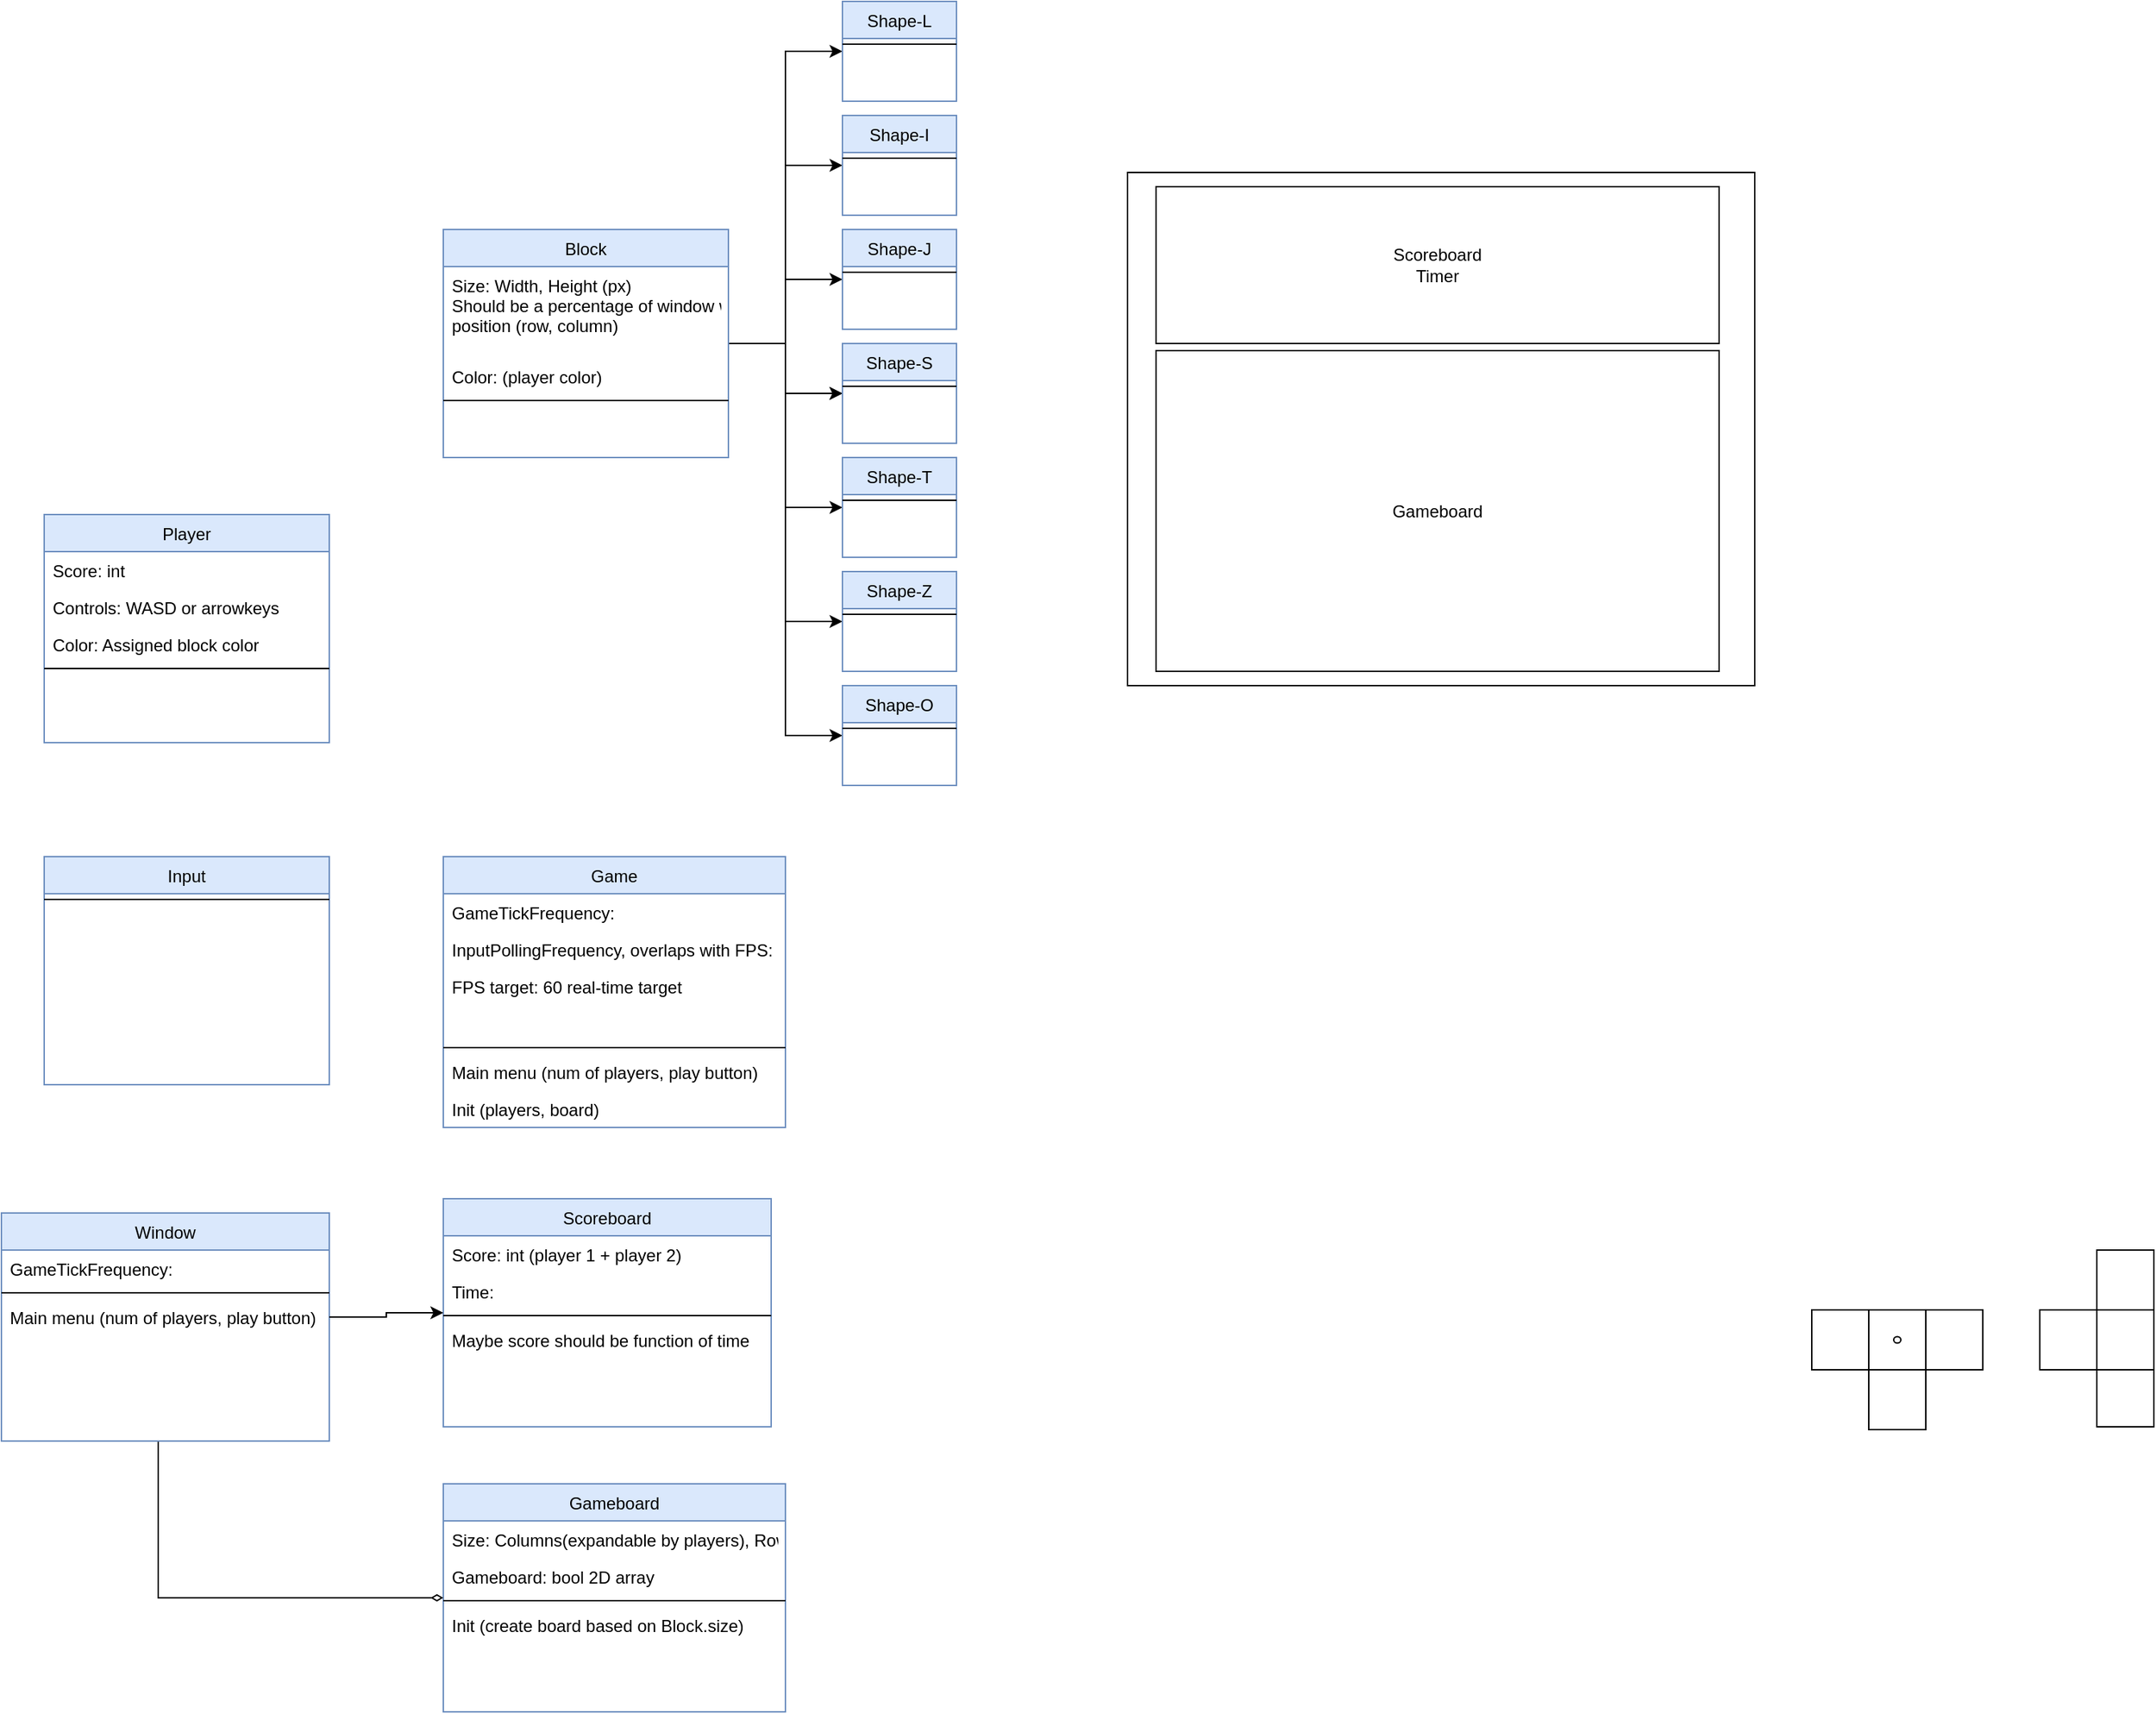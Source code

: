 <mxfile version="21.2.1" type="device">
  <diagram id="C5RBs43oDa-KdzZeNtuy" name="Page-1">
    <mxGraphModel dx="1141" dy="1890" grid="1" gridSize="10" guides="1" tooltips="1" connect="1" arrows="1" fold="1" page="1" pageScale="1" pageWidth="827" pageHeight="1169" math="0" shadow="0">
      <root>
        <mxCell id="WIyWlLk6GJQsqaUBKTNV-0" />
        <mxCell id="WIyWlLk6GJQsqaUBKTNV-1" parent="WIyWlLk6GJQsqaUBKTNV-0" />
        <mxCell id="zkfFHV4jXpPFQw0GAbJ--0" value="Gameboard" style="swimlane;fontStyle=0;align=center;verticalAlign=top;childLayout=stackLayout;horizontal=1;startSize=26;horizontalStack=0;resizeParent=1;resizeLast=0;collapsible=1;marginBottom=0;rounded=0;shadow=0;strokeWidth=1;fillColor=#dae8fc;strokeColor=#6c8ebf;glass=0;gradientColor=none;" parent="WIyWlLk6GJQsqaUBKTNV-1" vertex="1">
          <mxGeometry x="360" y="1000" width="240" height="160" as="geometry">
            <mxRectangle x="230" y="140" width="160" height="26" as="alternateBounds" />
          </mxGeometry>
        </mxCell>
        <mxCell id="zkfFHV4jXpPFQw0GAbJ--5" value="Size: Columns(expandable by players), Rows" style="text;align=left;verticalAlign=top;spacingLeft=4;spacingRight=4;overflow=hidden;rotatable=0;points=[[0,0.5],[1,0.5]];portConstraint=eastwest;" parent="zkfFHV4jXpPFQw0GAbJ--0" vertex="1">
          <mxGeometry y="26" width="240" height="26" as="geometry" />
        </mxCell>
        <mxCell id="7FVfDCS7Y6orQFp0e4l5-1" value="Gameboard: bool 2D array" style="text;align=left;verticalAlign=top;spacingLeft=4;spacingRight=4;overflow=hidden;rotatable=0;points=[[0,0.5],[1,0.5]];portConstraint=eastwest;" parent="zkfFHV4jXpPFQw0GAbJ--0" vertex="1">
          <mxGeometry y="52" width="240" height="26" as="geometry" />
        </mxCell>
        <mxCell id="zkfFHV4jXpPFQw0GAbJ--4" value="" style="line;html=1;strokeWidth=1;align=left;verticalAlign=middle;spacingTop=-1;spacingLeft=3;spacingRight=3;rotatable=0;labelPosition=right;points=[];portConstraint=eastwest;" parent="zkfFHV4jXpPFQw0GAbJ--0" vertex="1">
          <mxGeometry y="78" width="240" height="8" as="geometry" />
        </mxCell>
        <mxCell id="7FVfDCS7Y6orQFp0e4l5-12" value="Init (create board based on Block.size)" style="text;align=left;verticalAlign=top;spacingLeft=4;spacingRight=4;overflow=hidden;rotatable=0;points=[[0,0.5],[1,0.5]];portConstraint=eastwest;" parent="zkfFHV4jXpPFQw0GAbJ--0" vertex="1">
          <mxGeometry y="86" width="240" height="26" as="geometry" />
        </mxCell>
        <mxCell id="7FVfDCS7Y6orQFp0e4l5-3" value="Player" style="swimlane;fontStyle=0;align=center;verticalAlign=top;childLayout=stackLayout;horizontal=1;startSize=26;horizontalStack=0;resizeParent=1;resizeLast=0;collapsible=1;marginBottom=0;rounded=0;shadow=0;strokeWidth=1;fillColor=#dae8fc;strokeColor=#6c8ebf;" parent="WIyWlLk6GJQsqaUBKTNV-1" vertex="1">
          <mxGeometry x="80" y="320" width="200" height="160" as="geometry">
            <mxRectangle x="230" y="140" width="160" height="26" as="alternateBounds" />
          </mxGeometry>
        </mxCell>
        <mxCell id="7FVfDCS7Y6orQFp0e4l5-4" value="Score: int" style="text;align=left;verticalAlign=top;spacingLeft=4;spacingRight=4;overflow=hidden;rotatable=0;points=[[0,0.5],[1,0.5]];portConstraint=eastwest;" parent="7FVfDCS7Y6orQFp0e4l5-3" vertex="1">
          <mxGeometry y="26" width="200" height="26" as="geometry" />
        </mxCell>
        <mxCell id="7FVfDCS7Y6orQFp0e4l5-5" value="Controls: WASD or arrowkeys" style="text;align=left;verticalAlign=top;spacingLeft=4;spacingRight=4;overflow=hidden;rotatable=0;points=[[0,0.5],[1,0.5]];portConstraint=eastwest;" parent="7FVfDCS7Y6orQFp0e4l5-3" vertex="1">
          <mxGeometry y="52" width="200" height="26" as="geometry" />
        </mxCell>
        <mxCell id="7FVfDCS7Y6orQFp0e4l5-20" value="Color: Assigned block color" style="text;align=left;verticalAlign=top;spacingLeft=4;spacingRight=4;overflow=hidden;rotatable=0;points=[[0,0.5],[1,0.5]];portConstraint=eastwest;" parent="7FVfDCS7Y6orQFp0e4l5-3" vertex="1">
          <mxGeometry y="78" width="200" height="26" as="geometry" />
        </mxCell>
        <mxCell id="7FVfDCS7Y6orQFp0e4l5-7" value="" style="line;html=1;strokeWidth=1;align=left;verticalAlign=middle;spacingTop=-1;spacingLeft=3;spacingRight=3;rotatable=0;labelPosition=right;points=[];portConstraint=eastwest;" parent="7FVfDCS7Y6orQFp0e4l5-3" vertex="1">
          <mxGeometry y="104" width="200" height="8" as="geometry" />
        </mxCell>
        <mxCell id="7FVfDCS7Y6orQFp0e4l5-25" style="edgeStyle=elbowEdgeStyle;rounded=0;orthogonalLoop=1;jettySize=auto;html=1;" parent="WIyWlLk6GJQsqaUBKTNV-1" source="7FVfDCS7Y6orQFp0e4l5-8" target="7FVfDCS7Y6orQFp0e4l5-21" edge="1">
          <mxGeometry relative="1" as="geometry" />
        </mxCell>
        <mxCell id="7FVfDCS7Y6orQFp0e4l5-38" style="edgeStyle=elbowEdgeStyle;rounded=0;orthogonalLoop=1;jettySize=auto;html=1;" parent="WIyWlLk6GJQsqaUBKTNV-1" source="7FVfDCS7Y6orQFp0e4l5-8" target="7FVfDCS7Y6orQFp0e4l5-26" edge="1">
          <mxGeometry relative="1" as="geometry" />
        </mxCell>
        <mxCell id="7FVfDCS7Y6orQFp0e4l5-39" style="edgeStyle=elbowEdgeStyle;rounded=0;orthogonalLoop=1;jettySize=auto;html=1;" parent="WIyWlLk6GJQsqaUBKTNV-1" source="7FVfDCS7Y6orQFp0e4l5-8" target="7FVfDCS7Y6orQFp0e4l5-28" edge="1">
          <mxGeometry relative="1" as="geometry" />
        </mxCell>
        <mxCell id="7FVfDCS7Y6orQFp0e4l5-40" style="edgeStyle=elbowEdgeStyle;rounded=0;orthogonalLoop=1;jettySize=auto;html=1;" parent="WIyWlLk6GJQsqaUBKTNV-1" source="7FVfDCS7Y6orQFp0e4l5-8" target="7FVfDCS7Y6orQFp0e4l5-32" edge="1">
          <mxGeometry relative="1" as="geometry" />
        </mxCell>
        <mxCell id="7FVfDCS7Y6orQFp0e4l5-41" style="edgeStyle=elbowEdgeStyle;rounded=0;orthogonalLoop=1;jettySize=auto;html=1;" parent="WIyWlLk6GJQsqaUBKTNV-1" source="7FVfDCS7Y6orQFp0e4l5-8" target="7FVfDCS7Y6orQFp0e4l5-32" edge="1">
          <mxGeometry relative="1" as="geometry" />
        </mxCell>
        <mxCell id="7FVfDCS7Y6orQFp0e4l5-42" style="edgeStyle=elbowEdgeStyle;rounded=0;orthogonalLoop=1;jettySize=auto;html=1;" parent="WIyWlLk6GJQsqaUBKTNV-1" source="7FVfDCS7Y6orQFp0e4l5-8" target="7FVfDCS7Y6orQFp0e4l5-30" edge="1">
          <mxGeometry relative="1" as="geometry" />
        </mxCell>
        <mxCell id="7FVfDCS7Y6orQFp0e4l5-43" style="edgeStyle=elbowEdgeStyle;rounded=0;orthogonalLoop=1;jettySize=auto;html=1;" parent="WIyWlLk6GJQsqaUBKTNV-1" source="7FVfDCS7Y6orQFp0e4l5-8" target="7FVfDCS7Y6orQFp0e4l5-34" edge="1">
          <mxGeometry relative="1" as="geometry" />
        </mxCell>
        <mxCell id="7FVfDCS7Y6orQFp0e4l5-44" style="edgeStyle=elbowEdgeStyle;rounded=0;orthogonalLoop=1;jettySize=auto;html=1;" parent="WIyWlLk6GJQsqaUBKTNV-1" source="7FVfDCS7Y6orQFp0e4l5-8" target="7FVfDCS7Y6orQFp0e4l5-36" edge="1">
          <mxGeometry relative="1" as="geometry" />
        </mxCell>
        <mxCell id="7FVfDCS7Y6orQFp0e4l5-8" value="Block" style="swimlane;fontStyle=0;align=center;verticalAlign=top;childLayout=stackLayout;horizontal=1;startSize=26;horizontalStack=0;resizeParent=1;resizeLast=0;collapsible=1;marginBottom=0;rounded=0;shadow=0;strokeWidth=1;fillColor=#dae8fc;strokeColor=#6c8ebf;" parent="WIyWlLk6GJQsqaUBKTNV-1" vertex="1">
          <mxGeometry x="360" y="120" width="200" height="160" as="geometry">
            <mxRectangle x="230" y="140" width="160" height="26" as="alternateBounds" />
          </mxGeometry>
        </mxCell>
        <mxCell id="7FVfDCS7Y6orQFp0e4l5-9" value="Size: Width, Height (px)&#xa;Should be a percentage of window width&#xa;position (row, column)" style="text;align=left;verticalAlign=top;spacingLeft=4;spacingRight=4;overflow=hidden;rotatable=0;points=[[0,0.5],[1,0.5]];portConstraint=eastwest;" parent="7FVfDCS7Y6orQFp0e4l5-8" vertex="1">
          <mxGeometry y="26" width="200" height="64" as="geometry" />
        </mxCell>
        <mxCell id="7FVfDCS7Y6orQFp0e4l5-19" value="Color: (player color) " style="text;align=left;verticalAlign=top;spacingLeft=4;spacingRight=4;overflow=hidden;rotatable=0;points=[[0,0.5],[1,0.5]];portConstraint=eastwest;" parent="7FVfDCS7Y6orQFp0e4l5-8" vertex="1">
          <mxGeometry y="90" width="200" height="26" as="geometry" />
        </mxCell>
        <mxCell id="7FVfDCS7Y6orQFp0e4l5-11" value="" style="line;html=1;strokeWidth=1;align=left;verticalAlign=middle;spacingTop=-1;spacingLeft=3;spacingRight=3;rotatable=0;labelPosition=right;points=[];portConstraint=eastwest;" parent="7FVfDCS7Y6orQFp0e4l5-8" vertex="1">
          <mxGeometry y="116" width="200" height="8" as="geometry" />
        </mxCell>
        <mxCell id="7FVfDCS7Y6orQFp0e4l5-21" value="Shape-L" style="swimlane;fontStyle=0;align=center;verticalAlign=top;childLayout=stackLayout;horizontal=1;startSize=26;horizontalStack=0;resizeParent=1;resizeLast=0;collapsible=1;marginBottom=0;rounded=0;shadow=0;strokeWidth=1;fillColor=#dae8fc;strokeColor=#6c8ebf;" parent="WIyWlLk6GJQsqaUBKTNV-1" vertex="1">
          <mxGeometry x="640" y="-40" width="80" height="70" as="geometry">
            <mxRectangle x="230" y="140" width="160" height="26" as="alternateBounds" />
          </mxGeometry>
        </mxCell>
        <mxCell id="7FVfDCS7Y6orQFp0e4l5-24" value="" style="line;html=1;strokeWidth=1;align=left;verticalAlign=middle;spacingTop=-1;spacingLeft=3;spacingRight=3;rotatable=0;labelPosition=right;points=[];portConstraint=eastwest;" parent="7FVfDCS7Y6orQFp0e4l5-21" vertex="1">
          <mxGeometry y="26" width="80" height="8" as="geometry" />
        </mxCell>
        <mxCell id="7FVfDCS7Y6orQFp0e4l5-26" value="Shape-I" style="swimlane;fontStyle=0;align=center;verticalAlign=top;childLayout=stackLayout;horizontal=1;startSize=26;horizontalStack=0;resizeParent=1;resizeLast=0;collapsible=1;marginBottom=0;rounded=0;shadow=0;strokeWidth=1;fillColor=#dae8fc;strokeColor=#6c8ebf;" parent="WIyWlLk6GJQsqaUBKTNV-1" vertex="1">
          <mxGeometry x="640" y="40" width="80" height="70" as="geometry">
            <mxRectangle x="230" y="140" width="160" height="26" as="alternateBounds" />
          </mxGeometry>
        </mxCell>
        <mxCell id="7FVfDCS7Y6orQFp0e4l5-27" value="" style="line;html=1;strokeWidth=1;align=left;verticalAlign=middle;spacingTop=-1;spacingLeft=3;spacingRight=3;rotatable=0;labelPosition=right;points=[];portConstraint=eastwest;" parent="7FVfDCS7Y6orQFp0e4l5-26" vertex="1">
          <mxGeometry y="26" width="80" height="8" as="geometry" />
        </mxCell>
        <mxCell id="7FVfDCS7Y6orQFp0e4l5-28" value="Shape-J" style="swimlane;fontStyle=0;align=center;verticalAlign=top;childLayout=stackLayout;horizontal=1;startSize=26;horizontalStack=0;resizeParent=1;resizeLast=0;collapsible=1;marginBottom=0;rounded=0;shadow=0;strokeWidth=1;fillColor=#dae8fc;strokeColor=#6c8ebf;" parent="WIyWlLk6GJQsqaUBKTNV-1" vertex="1">
          <mxGeometry x="640" y="120" width="80" height="70" as="geometry">
            <mxRectangle x="230" y="140" width="160" height="26" as="alternateBounds" />
          </mxGeometry>
        </mxCell>
        <mxCell id="7FVfDCS7Y6orQFp0e4l5-29" value="" style="line;html=1;strokeWidth=1;align=left;verticalAlign=middle;spacingTop=-1;spacingLeft=3;spacingRight=3;rotatable=0;labelPosition=right;points=[];portConstraint=eastwest;" parent="7FVfDCS7Y6orQFp0e4l5-28" vertex="1">
          <mxGeometry y="26" width="80" height="8" as="geometry" />
        </mxCell>
        <mxCell id="7FVfDCS7Y6orQFp0e4l5-30" value="Shape-T" style="swimlane;fontStyle=0;align=center;verticalAlign=top;childLayout=stackLayout;horizontal=1;startSize=26;horizontalStack=0;resizeParent=1;resizeLast=0;collapsible=1;marginBottom=0;rounded=0;shadow=0;strokeWidth=1;fillColor=#dae8fc;strokeColor=#6c8ebf;" parent="WIyWlLk6GJQsqaUBKTNV-1" vertex="1">
          <mxGeometry x="640" y="280" width="80" height="70" as="geometry">
            <mxRectangle x="230" y="140" width="160" height="26" as="alternateBounds" />
          </mxGeometry>
        </mxCell>
        <mxCell id="7FVfDCS7Y6orQFp0e4l5-31" value="" style="line;html=1;strokeWidth=1;align=left;verticalAlign=middle;spacingTop=-1;spacingLeft=3;spacingRight=3;rotatable=0;labelPosition=right;points=[];portConstraint=eastwest;" parent="7FVfDCS7Y6orQFp0e4l5-30" vertex="1">
          <mxGeometry y="26" width="80" height="8" as="geometry" />
        </mxCell>
        <mxCell id="7FVfDCS7Y6orQFp0e4l5-32" value="Shape-S" style="swimlane;fontStyle=0;align=center;verticalAlign=top;childLayout=stackLayout;horizontal=1;startSize=26;horizontalStack=0;resizeParent=1;resizeLast=0;collapsible=1;marginBottom=0;rounded=0;shadow=0;strokeWidth=1;fillColor=#dae8fc;strokeColor=#6c8ebf;" parent="WIyWlLk6GJQsqaUBKTNV-1" vertex="1">
          <mxGeometry x="640" y="200" width="80" height="70" as="geometry">
            <mxRectangle x="230" y="140" width="160" height="26" as="alternateBounds" />
          </mxGeometry>
        </mxCell>
        <mxCell id="7FVfDCS7Y6orQFp0e4l5-33" value="" style="line;html=1;strokeWidth=1;align=left;verticalAlign=middle;spacingTop=-1;spacingLeft=3;spacingRight=3;rotatable=0;labelPosition=right;points=[];portConstraint=eastwest;" parent="7FVfDCS7Y6orQFp0e4l5-32" vertex="1">
          <mxGeometry y="26" width="80" height="8" as="geometry" />
        </mxCell>
        <mxCell id="7FVfDCS7Y6orQFp0e4l5-34" value="Shape-Z" style="swimlane;fontStyle=0;align=center;verticalAlign=top;childLayout=stackLayout;horizontal=1;startSize=26;horizontalStack=0;resizeParent=1;resizeLast=0;collapsible=1;marginBottom=0;rounded=0;shadow=0;strokeWidth=1;fillColor=#dae8fc;strokeColor=#6c8ebf;" parent="WIyWlLk6GJQsqaUBKTNV-1" vertex="1">
          <mxGeometry x="640" y="360" width="80" height="70" as="geometry">
            <mxRectangle x="230" y="140" width="160" height="26" as="alternateBounds" />
          </mxGeometry>
        </mxCell>
        <mxCell id="7FVfDCS7Y6orQFp0e4l5-35" value="" style="line;html=1;strokeWidth=1;align=left;verticalAlign=middle;spacingTop=-1;spacingLeft=3;spacingRight=3;rotatable=0;labelPosition=right;points=[];portConstraint=eastwest;" parent="7FVfDCS7Y6orQFp0e4l5-34" vertex="1">
          <mxGeometry y="26" width="80" height="8" as="geometry" />
        </mxCell>
        <mxCell id="7FVfDCS7Y6orQFp0e4l5-36" value="Shape-O" style="swimlane;fontStyle=0;align=center;verticalAlign=top;childLayout=stackLayout;horizontal=1;startSize=26;horizontalStack=0;resizeParent=1;resizeLast=0;collapsible=1;marginBottom=0;rounded=0;shadow=0;strokeWidth=1;fillColor=#dae8fc;strokeColor=#6c8ebf;" parent="WIyWlLk6GJQsqaUBKTNV-1" vertex="1">
          <mxGeometry x="640" y="440" width="80" height="70" as="geometry">
            <mxRectangle x="230" y="140" width="160" height="26" as="alternateBounds" />
          </mxGeometry>
        </mxCell>
        <mxCell id="7FVfDCS7Y6orQFp0e4l5-37" value="" style="line;html=1;strokeWidth=1;align=left;verticalAlign=middle;spacingTop=-1;spacingLeft=3;spacingRight=3;rotatable=0;labelPosition=right;points=[];portConstraint=eastwest;" parent="7FVfDCS7Y6orQFp0e4l5-36" vertex="1">
          <mxGeometry y="26" width="80" height="8" as="geometry" />
        </mxCell>
        <mxCell id="7FVfDCS7Y6orQFp0e4l5-46" value="Scoreboard" style="swimlane;fontStyle=0;align=center;verticalAlign=top;childLayout=stackLayout;horizontal=1;startSize=26;horizontalStack=0;resizeParent=1;resizeLast=0;collapsible=1;marginBottom=0;rounded=0;shadow=0;strokeWidth=1;fillColor=#dae8fc;strokeColor=#6c8ebf;" parent="WIyWlLk6GJQsqaUBKTNV-1" vertex="1">
          <mxGeometry x="360" y="800" width="230" height="160" as="geometry">
            <mxRectangle x="230" y="140" width="160" height="26" as="alternateBounds" />
          </mxGeometry>
        </mxCell>
        <mxCell id="7FVfDCS7Y6orQFp0e4l5-48" value="Score: int (player 1 + player 2)" style="text;align=left;verticalAlign=top;spacingLeft=4;spacingRight=4;overflow=hidden;rotatable=0;points=[[0,0.5],[1,0.5]];portConstraint=eastwest;" parent="7FVfDCS7Y6orQFp0e4l5-46" vertex="1">
          <mxGeometry y="26" width="230" height="26" as="geometry" />
        </mxCell>
        <mxCell id="7FVfDCS7Y6orQFp0e4l5-50" value="Time: " style="text;align=left;verticalAlign=top;spacingLeft=4;spacingRight=4;overflow=hidden;rotatable=0;points=[[0,0.5],[1,0.5]];portConstraint=eastwest;" parent="7FVfDCS7Y6orQFp0e4l5-46" vertex="1">
          <mxGeometry y="52" width="230" height="26" as="geometry" />
        </mxCell>
        <mxCell id="7FVfDCS7Y6orQFp0e4l5-49" value="" style="line;html=1;strokeWidth=1;align=left;verticalAlign=middle;spacingTop=-1;spacingLeft=3;spacingRight=3;rotatable=0;labelPosition=right;points=[];portConstraint=eastwest;" parent="7FVfDCS7Y6orQFp0e4l5-46" vertex="1">
          <mxGeometry y="78" width="230" height="8" as="geometry" />
        </mxCell>
        <mxCell id="7FVfDCS7Y6orQFp0e4l5-51" value="Maybe score should be function of time" style="text;align=left;verticalAlign=top;spacingLeft=4;spacingRight=4;overflow=hidden;rotatable=0;points=[[0,0.5],[1,0.5]];portConstraint=eastwest;" parent="7FVfDCS7Y6orQFp0e4l5-46" vertex="1">
          <mxGeometry y="86" width="230" height="24" as="geometry" />
        </mxCell>
        <mxCell id="7FVfDCS7Y6orQFp0e4l5-52" value="Input" style="swimlane;fontStyle=0;align=center;verticalAlign=top;childLayout=stackLayout;horizontal=1;startSize=26;horizontalStack=0;resizeParent=1;resizeLast=0;collapsible=1;marginBottom=0;rounded=0;shadow=0;strokeWidth=1;fillColor=#dae8fc;strokeColor=#6c8ebf;" parent="WIyWlLk6GJQsqaUBKTNV-1" vertex="1">
          <mxGeometry x="80" y="560" width="200" height="160" as="geometry">
            <mxRectangle x="230" y="140" width="160" height="26" as="alternateBounds" />
          </mxGeometry>
        </mxCell>
        <mxCell id="7FVfDCS7Y6orQFp0e4l5-56" value="" style="line;html=1;strokeWidth=1;align=left;verticalAlign=middle;spacingTop=-1;spacingLeft=3;spacingRight=3;rotatable=0;labelPosition=right;points=[];portConstraint=eastwest;" parent="7FVfDCS7Y6orQFp0e4l5-52" vertex="1">
          <mxGeometry y="26" width="200" height="8" as="geometry" />
        </mxCell>
        <mxCell id="7FVfDCS7Y6orQFp0e4l5-58" value="Game" style="swimlane;fontStyle=0;align=center;verticalAlign=top;childLayout=stackLayout;horizontal=1;startSize=26;horizontalStack=0;resizeParent=1;resizeLast=0;collapsible=1;marginBottom=0;rounded=0;shadow=0;strokeWidth=1;fillColor=#dae8fc;strokeColor=#6c8ebf;glass=0;gradientColor=none;" parent="WIyWlLk6GJQsqaUBKTNV-1" vertex="1">
          <mxGeometry x="360" y="560" width="240" height="190" as="geometry">
            <mxRectangle x="230" y="140" width="160" height="26" as="alternateBounds" />
          </mxGeometry>
        </mxCell>
        <mxCell id="7FVfDCS7Y6orQFp0e4l5-63" value="GameTickFrequency:" style="text;align=left;verticalAlign=top;spacingLeft=4;spacingRight=4;overflow=hidden;rotatable=0;points=[[0,0.5],[1,0.5]];portConstraint=eastwest;" parent="7FVfDCS7Y6orQFp0e4l5-58" vertex="1">
          <mxGeometry y="26" width="240" height="26" as="geometry" />
        </mxCell>
        <mxCell id="7FVfDCS7Y6orQFp0e4l5-64" value="InputPollingFrequency, overlaps with FPS:" style="text;align=left;verticalAlign=top;spacingLeft=4;spacingRight=4;overflow=hidden;rotatable=0;points=[[0,0.5],[1,0.5]];portConstraint=eastwest;" parent="7FVfDCS7Y6orQFp0e4l5-58" vertex="1">
          <mxGeometry y="52" width="240" height="26" as="geometry" />
        </mxCell>
        <mxCell id="7FVfDCS7Y6orQFp0e4l5-65" value="FPS target: 60 real-time target" style="text;align=left;verticalAlign=top;spacingLeft=4;spacingRight=4;overflow=hidden;rotatable=0;points=[[0,0.5],[1,0.5]];portConstraint=eastwest;" parent="7FVfDCS7Y6orQFp0e4l5-58" vertex="1">
          <mxGeometry y="78" width="240" height="52" as="geometry" />
        </mxCell>
        <mxCell id="7FVfDCS7Y6orQFp0e4l5-61" value="" style="line;html=1;strokeWidth=1;align=left;verticalAlign=middle;spacingTop=-1;spacingLeft=3;spacingRight=3;rotatable=0;labelPosition=right;points=[];portConstraint=eastwest;" parent="7FVfDCS7Y6orQFp0e4l5-58" vertex="1">
          <mxGeometry y="130" width="240" height="8" as="geometry" />
        </mxCell>
        <mxCell id="ku6lm2AEFOz_JsCnCrfo-0" value="Main menu (num of players, play button)" style="text;align=left;verticalAlign=top;spacingLeft=4;spacingRight=4;overflow=hidden;rotatable=0;points=[[0,0.5],[1,0.5]];portConstraint=eastwest;" parent="7FVfDCS7Y6orQFp0e4l5-58" vertex="1">
          <mxGeometry y="138" width="240" height="26" as="geometry" />
        </mxCell>
        <mxCell id="7FVfDCS7Y6orQFp0e4l5-62" value="Init (players, board)" style="text;align=left;verticalAlign=top;spacingLeft=4;spacingRight=4;overflow=hidden;rotatable=0;points=[[0,0.5],[1,0.5]];portConstraint=eastwest;" parent="7FVfDCS7Y6orQFp0e4l5-58" vertex="1">
          <mxGeometry y="164" width="240" height="26" as="geometry" />
        </mxCell>
        <mxCell id="ku6lm2AEFOz_JsCnCrfo-9" style="edgeStyle=orthogonalEdgeStyle;rounded=0;orthogonalLoop=1;jettySize=auto;html=1;endArrow=diamondThin;endFill=0;" parent="WIyWlLk6GJQsqaUBKTNV-1" source="ku6lm2AEFOz_JsCnCrfo-1" target="zkfFHV4jXpPFQw0GAbJ--0" edge="1">
          <mxGeometry relative="1" as="geometry">
            <Array as="points">
              <mxPoint x="160" y="1080" />
            </Array>
          </mxGeometry>
        </mxCell>
        <mxCell id="ku6lm2AEFOz_JsCnCrfo-1" value="Window" style="swimlane;fontStyle=0;align=center;verticalAlign=top;childLayout=stackLayout;horizontal=1;startSize=26;horizontalStack=0;resizeParent=1;resizeLast=0;collapsible=1;marginBottom=0;rounded=0;shadow=0;strokeWidth=1;fillColor=#dae8fc;strokeColor=#6c8ebf;glass=0;gradientColor=none;" parent="WIyWlLk6GJQsqaUBKTNV-1" vertex="1">
          <mxGeometry x="50" y="810" width="230" height="160" as="geometry">
            <mxRectangle x="230" y="140" width="160" height="26" as="alternateBounds" />
          </mxGeometry>
        </mxCell>
        <mxCell id="ku6lm2AEFOz_JsCnCrfo-2" value="GameTickFrequency:" style="text;align=left;verticalAlign=top;spacingLeft=4;spacingRight=4;overflow=hidden;rotatable=0;points=[[0,0.5],[1,0.5]];portConstraint=eastwest;" parent="ku6lm2AEFOz_JsCnCrfo-1" vertex="1">
          <mxGeometry y="26" width="230" height="26" as="geometry" />
        </mxCell>
        <mxCell id="ku6lm2AEFOz_JsCnCrfo-5" value="" style="line;html=1;strokeWidth=1;align=left;verticalAlign=middle;spacingTop=-1;spacingLeft=3;spacingRight=3;rotatable=0;labelPosition=right;points=[];portConstraint=eastwest;" parent="ku6lm2AEFOz_JsCnCrfo-1" vertex="1">
          <mxGeometry y="52" width="230" height="8" as="geometry" />
        </mxCell>
        <mxCell id="ku6lm2AEFOz_JsCnCrfo-6" value="Main menu (num of players, play button)" style="text;align=left;verticalAlign=top;spacingLeft=4;spacingRight=4;overflow=hidden;rotatable=0;points=[[0,0.5],[1,0.5]];portConstraint=eastwest;" parent="ku6lm2AEFOz_JsCnCrfo-1" vertex="1">
          <mxGeometry y="60" width="230" height="26" as="geometry" />
        </mxCell>
        <mxCell id="ku6lm2AEFOz_JsCnCrfo-8" style="edgeStyle=orthogonalEdgeStyle;rounded=0;orthogonalLoop=1;jettySize=auto;html=1;" parent="WIyWlLk6GJQsqaUBKTNV-1" source="ku6lm2AEFOz_JsCnCrfo-6" target="7FVfDCS7Y6orQFp0e4l5-46" edge="1">
          <mxGeometry relative="1" as="geometry" />
        </mxCell>
        <mxCell id="ku6lm2AEFOz_JsCnCrfo-11" value="" style="rounded=0;whiteSpace=wrap;html=1;" parent="WIyWlLk6GJQsqaUBKTNV-1" vertex="1">
          <mxGeometry x="840" y="80" width="440" height="360" as="geometry" />
        </mxCell>
        <mxCell id="ku6lm2AEFOz_JsCnCrfo-12" value="Scoreboard&lt;br&gt;Timer" style="rounded=0;whiteSpace=wrap;html=1;" parent="WIyWlLk6GJQsqaUBKTNV-1" vertex="1">
          <mxGeometry x="860" y="90" width="395" height="110" as="geometry" />
        </mxCell>
        <mxCell id="ku6lm2AEFOz_JsCnCrfo-13" value="Gameboard" style="rounded=0;whiteSpace=wrap;html=1;" parent="WIyWlLk6GJQsqaUBKTNV-1" vertex="1">
          <mxGeometry x="860" y="205" width="395" height="225" as="geometry" />
        </mxCell>
        <mxCell id="ku6lm2AEFOz_JsCnCrfo-14" value="" style="rounded=0;whiteSpace=wrap;html=1;" parent="WIyWlLk6GJQsqaUBKTNV-1" vertex="1">
          <mxGeometry x="1320" y="878" width="40" height="42" as="geometry" />
        </mxCell>
        <mxCell id="ku6lm2AEFOz_JsCnCrfo-15" value="" style="rounded=0;whiteSpace=wrap;html=1;" parent="WIyWlLk6GJQsqaUBKTNV-1" vertex="1">
          <mxGeometry x="1360" y="920" width="40" height="42" as="geometry" />
        </mxCell>
        <mxCell id="ku6lm2AEFOz_JsCnCrfo-16" value="" style="rounded=0;whiteSpace=wrap;html=1;" parent="WIyWlLk6GJQsqaUBKTNV-1" vertex="1">
          <mxGeometry x="1360" y="878" width="40" height="42" as="geometry" />
        </mxCell>
        <mxCell id="ku6lm2AEFOz_JsCnCrfo-17" value="" style="ellipse;whiteSpace=wrap;html=1;" parent="WIyWlLk6GJQsqaUBKTNV-1" vertex="1">
          <mxGeometry x="1377.5" y="896.75" width="5" height="4.5" as="geometry" />
        </mxCell>
        <mxCell id="ku6lm2AEFOz_JsCnCrfo-18" value="" style="rounded=0;whiteSpace=wrap;html=1;" parent="WIyWlLk6GJQsqaUBKTNV-1" vertex="1">
          <mxGeometry x="1400" y="878" width="40" height="42" as="geometry" />
        </mxCell>
        <mxCell id="ku6lm2AEFOz_JsCnCrfo-19" value="" style="rounded=0;whiteSpace=wrap;html=1;" parent="WIyWlLk6GJQsqaUBKTNV-1" vertex="1">
          <mxGeometry x="1480" y="878" width="40" height="42" as="geometry" />
        </mxCell>
        <mxCell id="ku6lm2AEFOz_JsCnCrfo-20" value="" style="rounded=0;whiteSpace=wrap;html=1;" parent="WIyWlLk6GJQsqaUBKTNV-1" vertex="1">
          <mxGeometry x="1520" y="918" width="40" height="42" as="geometry" />
        </mxCell>
        <mxCell id="ku6lm2AEFOz_JsCnCrfo-21" value="" style="rounded=0;whiteSpace=wrap;html=1;" parent="WIyWlLk6GJQsqaUBKTNV-1" vertex="1">
          <mxGeometry x="1520" y="878" width="40" height="42" as="geometry" />
        </mxCell>
        <mxCell id="ku6lm2AEFOz_JsCnCrfo-23" value="" style="rounded=0;whiteSpace=wrap;html=1;" parent="WIyWlLk6GJQsqaUBKTNV-1" vertex="1">
          <mxGeometry x="1520" y="836" width="40" height="42" as="geometry" />
        </mxCell>
      </root>
    </mxGraphModel>
  </diagram>
</mxfile>
